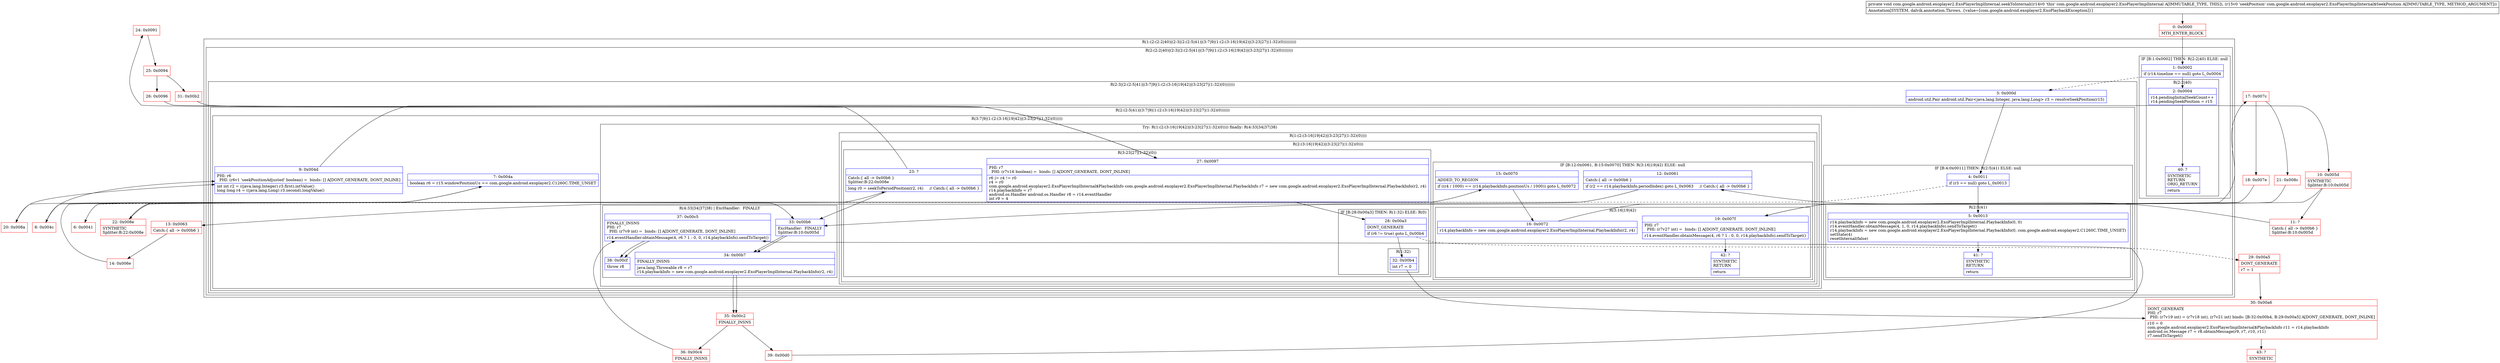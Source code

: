 digraph "CFG forcom.google.android.exoplayer2.ExoPlayerImplInternal.seekToInternal(Lcom\/google\/android\/exoplayer2\/ExoPlayerImplInternal$SeekPosition;)V" {
subgraph cluster_Region_303485944 {
label = "R(1:(2:(2:2|40)|(2:3|(2:(2:5|41)|(3:7|9|(1:(2:(3:16|19|42)|(3:23|27|(1:32)(0)))))))))";
node [shape=record,color=blue];
subgraph cluster_Region_2124142883 {
label = "R(2:(2:2|40)|(2:3|(2:(2:5|41)|(3:7|9|(1:(2:(3:16|19|42)|(3:23|27|(1:32)(0))))))))";
node [shape=record,color=blue];
subgraph cluster_IfRegion_910120048 {
label = "IF [B:1:0x0002] THEN: R(2:2|40) ELSE: null";
node [shape=record,color=blue];
Node_1 [shape=record,label="{1\:\ 0x0002|if (r14.timeline == null) goto L_0x0004\l}"];
subgraph cluster_Region_81309173 {
label = "R(2:2|40)";
node [shape=record,color=blue];
Node_2 [shape=record,label="{2\:\ 0x0004|r14.pendingInitialSeekCount++\lr14.pendingSeekPosition = r15\l}"];
Node_40 [shape=record,label="{40\:\ ?|SYNTHETIC\lRETURN\lORIG_RETURN\l|return\l}"];
}
}
subgraph cluster_Region_287737731 {
label = "R(2:3|(2:(2:5|41)|(3:7|9|(1:(2:(3:16|19|42)|(3:23|27|(1:32)(0)))))))";
node [shape=record,color=blue];
Node_3 [shape=record,label="{3\:\ 0x000d|android.util.Pair android.util.Pair\<java.lang.Integer, java.lang.Long\> r3 = resolveSeekPosition(r15)\l}"];
subgraph cluster_Region_544548741 {
label = "R(2:(2:5|41)|(3:7|9|(1:(2:(3:16|19|42)|(3:23|27|(1:32)(0))))))";
node [shape=record,color=blue];
subgraph cluster_IfRegion_1638903533 {
label = "IF [B:4:0x0011] THEN: R(2:5|41) ELSE: null";
node [shape=record,color=blue];
Node_4 [shape=record,label="{4\:\ 0x0011|if (r3 == null) goto L_0x0013\l}"];
subgraph cluster_Region_8888425 {
label = "R(2:5|41)";
node [shape=record,color=blue];
Node_5 [shape=record,label="{5\:\ 0x0013|r14.playbackInfo = new com.google.android.exoplayer2.ExoPlayerImplInternal.PlaybackInfo(0, 0)\lr14.eventHandler.obtainMessage(4, 1, 0, r14.playbackInfo).sendToTarget()\lr14.playbackInfo = new com.google.android.exoplayer2.ExoPlayerImplInternal.PlaybackInfo(0, com.google.android.exoplayer2.C1260C.TIME_UNSET)\lsetState(4)\lresetInternal(false)\l}"];
Node_41 [shape=record,label="{41\:\ ?|SYNTHETIC\lRETURN\l|return\l}"];
}
}
subgraph cluster_Region_1951777431 {
label = "R(3:7|9|(1:(2:(3:16|19|42)|(3:23|27|(1:32)(0)))))";
node [shape=record,color=blue];
Node_7 [shape=record,label="{7\:\ 0x004a|boolean r6 = r15.windowPositionUs == com.google.android.exoplayer2.C1260C.TIME_UNSET\l}"];
Node_9 [shape=record,label="{9\:\ 0x004d|PHI: r6 \l  PHI: (r6v1 'seekPositionAdjusted' boolean) =  binds: [] A[DONT_GENERATE, DONT_INLINE]\l|int int r2 = ((java.lang.Integer) r3.first).intValue()\llong long r4 = ((java.lang.Long) r3.second).longValue()\l}"];
subgraph cluster_TryCatchRegion_1289218269 {
label = "Try: R(1:(2:(3:16|19|42)|(3:23|27|(1:32)(0)))) finally: R(4:33|34|37|38)";
node [shape=record,color=blue];
subgraph cluster_Region_220283831 {
label = "R(1:(2:(3:16|19|42)|(3:23|27|(1:32)(0))))";
node [shape=record,color=blue];
subgraph cluster_Region_73471129 {
label = "R(2:(3:16|19|42)|(3:23|27|(1:32)(0)))";
node [shape=record,color=blue];
subgraph cluster_IfRegion_1700146971 {
label = "IF [B:12:0x0061, B:15:0x0070] THEN: R(3:16|19|42) ELSE: null";
node [shape=record,color=blue];
Node_12 [shape=record,label="{12\:\ 0x0061|Catch:\{ all \-\> 0x00b6 \}\l|if (r2 == r14.playbackInfo.periodIndex) goto L_0x0063     \/\/ Catch:\{ all \-\> 0x00b6 \}\l}"];
Node_15 [shape=record,label="{15\:\ 0x0070|ADDED_TO_REGION\l|if ((r4 \/ 1000) == (r14.playbackInfo.positionUs \/ 1000)) goto L_0x0072\l}"];
subgraph cluster_Region_2101302019 {
label = "R(3:16|19|42)";
node [shape=record,color=blue];
Node_16 [shape=record,label="{16\:\ 0x0072|r14.playbackInfo = new com.google.android.exoplayer2.ExoPlayerImplInternal.PlaybackInfo(r2, r4)\l}"];
Node_19 [shape=record,label="{19\:\ 0x007f|PHI: r7 \l  PHI: (r7v27 int) =  binds: [] A[DONT_GENERATE, DONT_INLINE]\l|r14.eventHandler.obtainMessage(4, r6 ? 1 : 0, 0, r14.playbackInfo).sendToTarget()\l}"];
Node_42 [shape=record,label="{42\:\ ?|SYNTHETIC\lRETURN\l|return\l}"];
}
}
subgraph cluster_Region_1476447519 {
label = "R(3:23|27|(1:32)(0))";
node [shape=record,color=blue];
Node_23 [shape=record,label="{23\:\ ?|Catch:\{ all \-\> 0x00b6 \}\lSplitter:B:22:0x008e\l|long r0 = seekToPeriodPosition(r2, r4)     \/\/ Catch:\{ all \-\> 0x00b6 \}\l}"];
Node_27 [shape=record,label="{27\:\ 0x0097|PHI: r7 \l  PHI: (r7v16 boolean) =  binds: [] A[DONT_GENERATE, DONT_INLINE]\l|r6 \|= r4 != r0\lr4 = r0\lcom.google.android.exoplayer2.ExoPlayerImplInternal$PlaybackInfo com.google.android.exoplayer2.ExoPlayerImplInternal.PlaybackInfo r7 = new com.google.android.exoplayer2.ExoPlayerImplInternal.PlaybackInfo(r2, r4)\lr14.playbackInfo = r7\landroid.os.Handler android.os.Handler r8 = r14.eventHandler\lint r9 = 4\l}"];
subgraph cluster_IfRegion_1004561741 {
label = "IF [B:28:0x00a3] THEN: R(1:32) ELSE: R(0)";
node [shape=record,color=blue];
Node_28 [shape=record,label="{28\:\ 0x00a3|DONT_GENERATE\l|if (r6 != true) goto L_0x00b4\l}"];
subgraph cluster_Region_1660342265 {
label = "R(1:32)";
node [shape=record,color=blue];
Node_32 [shape=record,label="{32\:\ 0x00b4|int r7 = 0\l}"];
}
subgraph cluster_Region_970483860 {
label = "R(0)";
node [shape=record,color=blue];
}
}
}
}
}
subgraph cluster_Region_1635472015 {
label = "R(4:33|34|37|38) | ExcHandler:  FINALLY\l";
node [shape=record,color=blue];
Node_33 [shape=record,label="{33\:\ 0x00b6|ExcHandler:  FINALLY\lSplitter:B:10:0x005d\l}"];
Node_34 [shape=record,label="{34\:\ 0x00b7|FINALLY_INSNS\l|java.lang.Throwable r8 = r7\lr14.playbackInfo = new com.google.android.exoplayer2.ExoPlayerImplInternal.PlaybackInfo(r2, r4)\l}"];
Node_37 [shape=record,label="{37\:\ 0x00c5|FINALLY_INSNS\lPHI: r7 \l  PHI: (r7v9 int) =  binds: [] A[DONT_GENERATE, DONT_INLINE]\l|r14.eventHandler.obtainMessage(4, r6 ? 1 : 0, 0, r14.playbackInfo).sendToTarget()\l}"];
Node_38 [shape=record,label="{38\:\ 0x00cf|throw r8\l}"];
}
}
}
}
}
}
}
subgraph cluster_Region_1635472015 {
label = "R(4:33|34|37|38) | ExcHandler:  FINALLY\l";
node [shape=record,color=blue];
Node_33 [shape=record,label="{33\:\ 0x00b6|ExcHandler:  FINALLY\lSplitter:B:10:0x005d\l}"];
Node_34 [shape=record,label="{34\:\ 0x00b7|FINALLY_INSNS\l|java.lang.Throwable r8 = r7\lr14.playbackInfo = new com.google.android.exoplayer2.ExoPlayerImplInternal.PlaybackInfo(r2, r4)\l}"];
Node_37 [shape=record,label="{37\:\ 0x00c5|FINALLY_INSNS\lPHI: r7 \l  PHI: (r7v9 int) =  binds: [] A[DONT_GENERATE, DONT_INLINE]\l|r14.eventHandler.obtainMessage(4, r6 ? 1 : 0, 0, r14.playbackInfo).sendToTarget()\l}"];
Node_38 [shape=record,label="{38\:\ 0x00cf|throw r8\l}"];
}
Node_0 [shape=record,color=red,label="{0\:\ 0x0000|MTH_ENTER_BLOCK\l}"];
Node_6 [shape=record,color=red,label="{6\:\ 0x0041}"];
Node_8 [shape=record,color=red,label="{8\:\ 0x004c}"];
Node_10 [shape=record,color=red,label="{10\:\ 0x005d|SYNTHETIC\lSplitter:B:10:0x005d\l}"];
Node_11 [shape=record,color=red,label="{11\:\ ?|Catch:\{ all \-\> 0x00b6 \}\lSplitter:B:10:0x005d\l}"];
Node_13 [shape=record,color=red,label="{13\:\ 0x0063|Catch:\{ all \-\> 0x00b6 \}\l}"];
Node_14 [shape=record,color=red,label="{14\:\ 0x006e}"];
Node_17 [shape=record,color=red,label="{17\:\ 0x007c}"];
Node_18 [shape=record,color=red,label="{18\:\ 0x007e}"];
Node_20 [shape=record,color=red,label="{20\:\ 0x008a}"];
Node_21 [shape=record,color=red,label="{21\:\ 0x008c}"];
Node_22 [shape=record,color=red,label="{22\:\ 0x008e|SYNTHETIC\lSplitter:B:22:0x008e\l}"];
Node_24 [shape=record,color=red,label="{24\:\ 0x0091}"];
Node_25 [shape=record,color=red,label="{25\:\ 0x0094}"];
Node_26 [shape=record,color=red,label="{26\:\ 0x0096}"];
Node_29 [shape=record,color=red,label="{29\:\ 0x00a5|DONT_GENERATE\l|r7 = 1\l}"];
Node_30 [shape=record,color=red,label="{30\:\ 0x00a6|DONT_GENERATE\lPHI: r7 \l  PHI: (r7v19 int) = (r7v18 int), (r7v21 int) binds: [B:32:0x00b4, B:29:0x00a5] A[DONT_GENERATE, DONT_INLINE]\l|r10 = 0\lcom.google.android.exoplayer2.ExoPlayerImplInternal$PlaybackInfo r11 = r14.playbackInfo\landroid.os.Message r7 = r8.obtainMessage(r9, r7, r10, r11)\lr7.sendToTarget()\l}"];
Node_31 [shape=record,color=red,label="{31\:\ 0x00b2}"];
Node_35 [shape=record,color=red,label="{35\:\ 0x00c2|FINALLY_INSNS\l}"];
Node_36 [shape=record,color=red,label="{36\:\ 0x00c4|FINALLY_INSNS\l}"];
Node_39 [shape=record,color=red,label="{39\:\ 0x00d0}"];
Node_43 [shape=record,color=red,label="{43\:\ ?|SYNTHETIC\l}"];
MethodNode[shape=record,label="{private void com.google.android.exoplayer2.ExoPlayerImplInternal.seekToInternal((r14v0 'this' com.google.android.exoplayer2.ExoPlayerImplInternal A[IMMUTABLE_TYPE, THIS]), (r15v0 'seekPosition' com.google.android.exoplayer2.ExoPlayerImplInternal$SeekPosition A[IMMUTABLE_TYPE, METHOD_ARGUMENT]))  | Annotation[SYSTEM, dalvik.annotation.Throws, \{value=[com.google.android.exoplayer2.ExoPlaybackException]\}]\l}"];
MethodNode -> Node_0;
Node_1 -> Node_2;
Node_1 -> Node_3[style=dashed];
Node_2 -> Node_40;
Node_3 -> Node_4;
Node_4 -> Node_5;
Node_4 -> Node_6[style=dashed];
Node_5 -> Node_41;
Node_7 -> Node_8;
Node_7 -> Node_20;
Node_9 -> Node_10;
Node_12 -> Node_13;
Node_12 -> Node_22[style=dashed];
Node_15 -> Node_16;
Node_15 -> Node_22[style=dashed];
Node_16 -> Node_17;
Node_19 -> Node_42;
Node_23 -> Node_24;
Node_23 -> Node_33;
Node_27 -> Node_28;
Node_28 -> Node_29[style=dashed];
Node_28 -> Node_32;
Node_32 -> Node_30;
Node_33 -> Node_34;
Node_34 -> Node_35;
Node_37 -> Node_38;
Node_33 -> Node_34;
Node_34 -> Node_35;
Node_37 -> Node_38;
Node_0 -> Node_1;
Node_6 -> Node_7;
Node_8 -> Node_9;
Node_10 -> Node_11;
Node_10 -> Node_33;
Node_11 -> Node_12;
Node_13 -> Node_14;
Node_14 -> Node_15;
Node_17 -> Node_18;
Node_17 -> Node_21;
Node_18 -> Node_19;
Node_20 -> Node_9;
Node_21 -> Node_19;
Node_22 -> Node_23;
Node_22 -> Node_33;
Node_24 -> Node_25;
Node_25 -> Node_26;
Node_25 -> Node_31;
Node_26 -> Node_27;
Node_29 -> Node_30;
Node_30 -> Node_43;
Node_31 -> Node_27;
Node_35 -> Node_36;
Node_35 -> Node_39;
Node_36 -> Node_37;
Node_39 -> Node_37;
}

